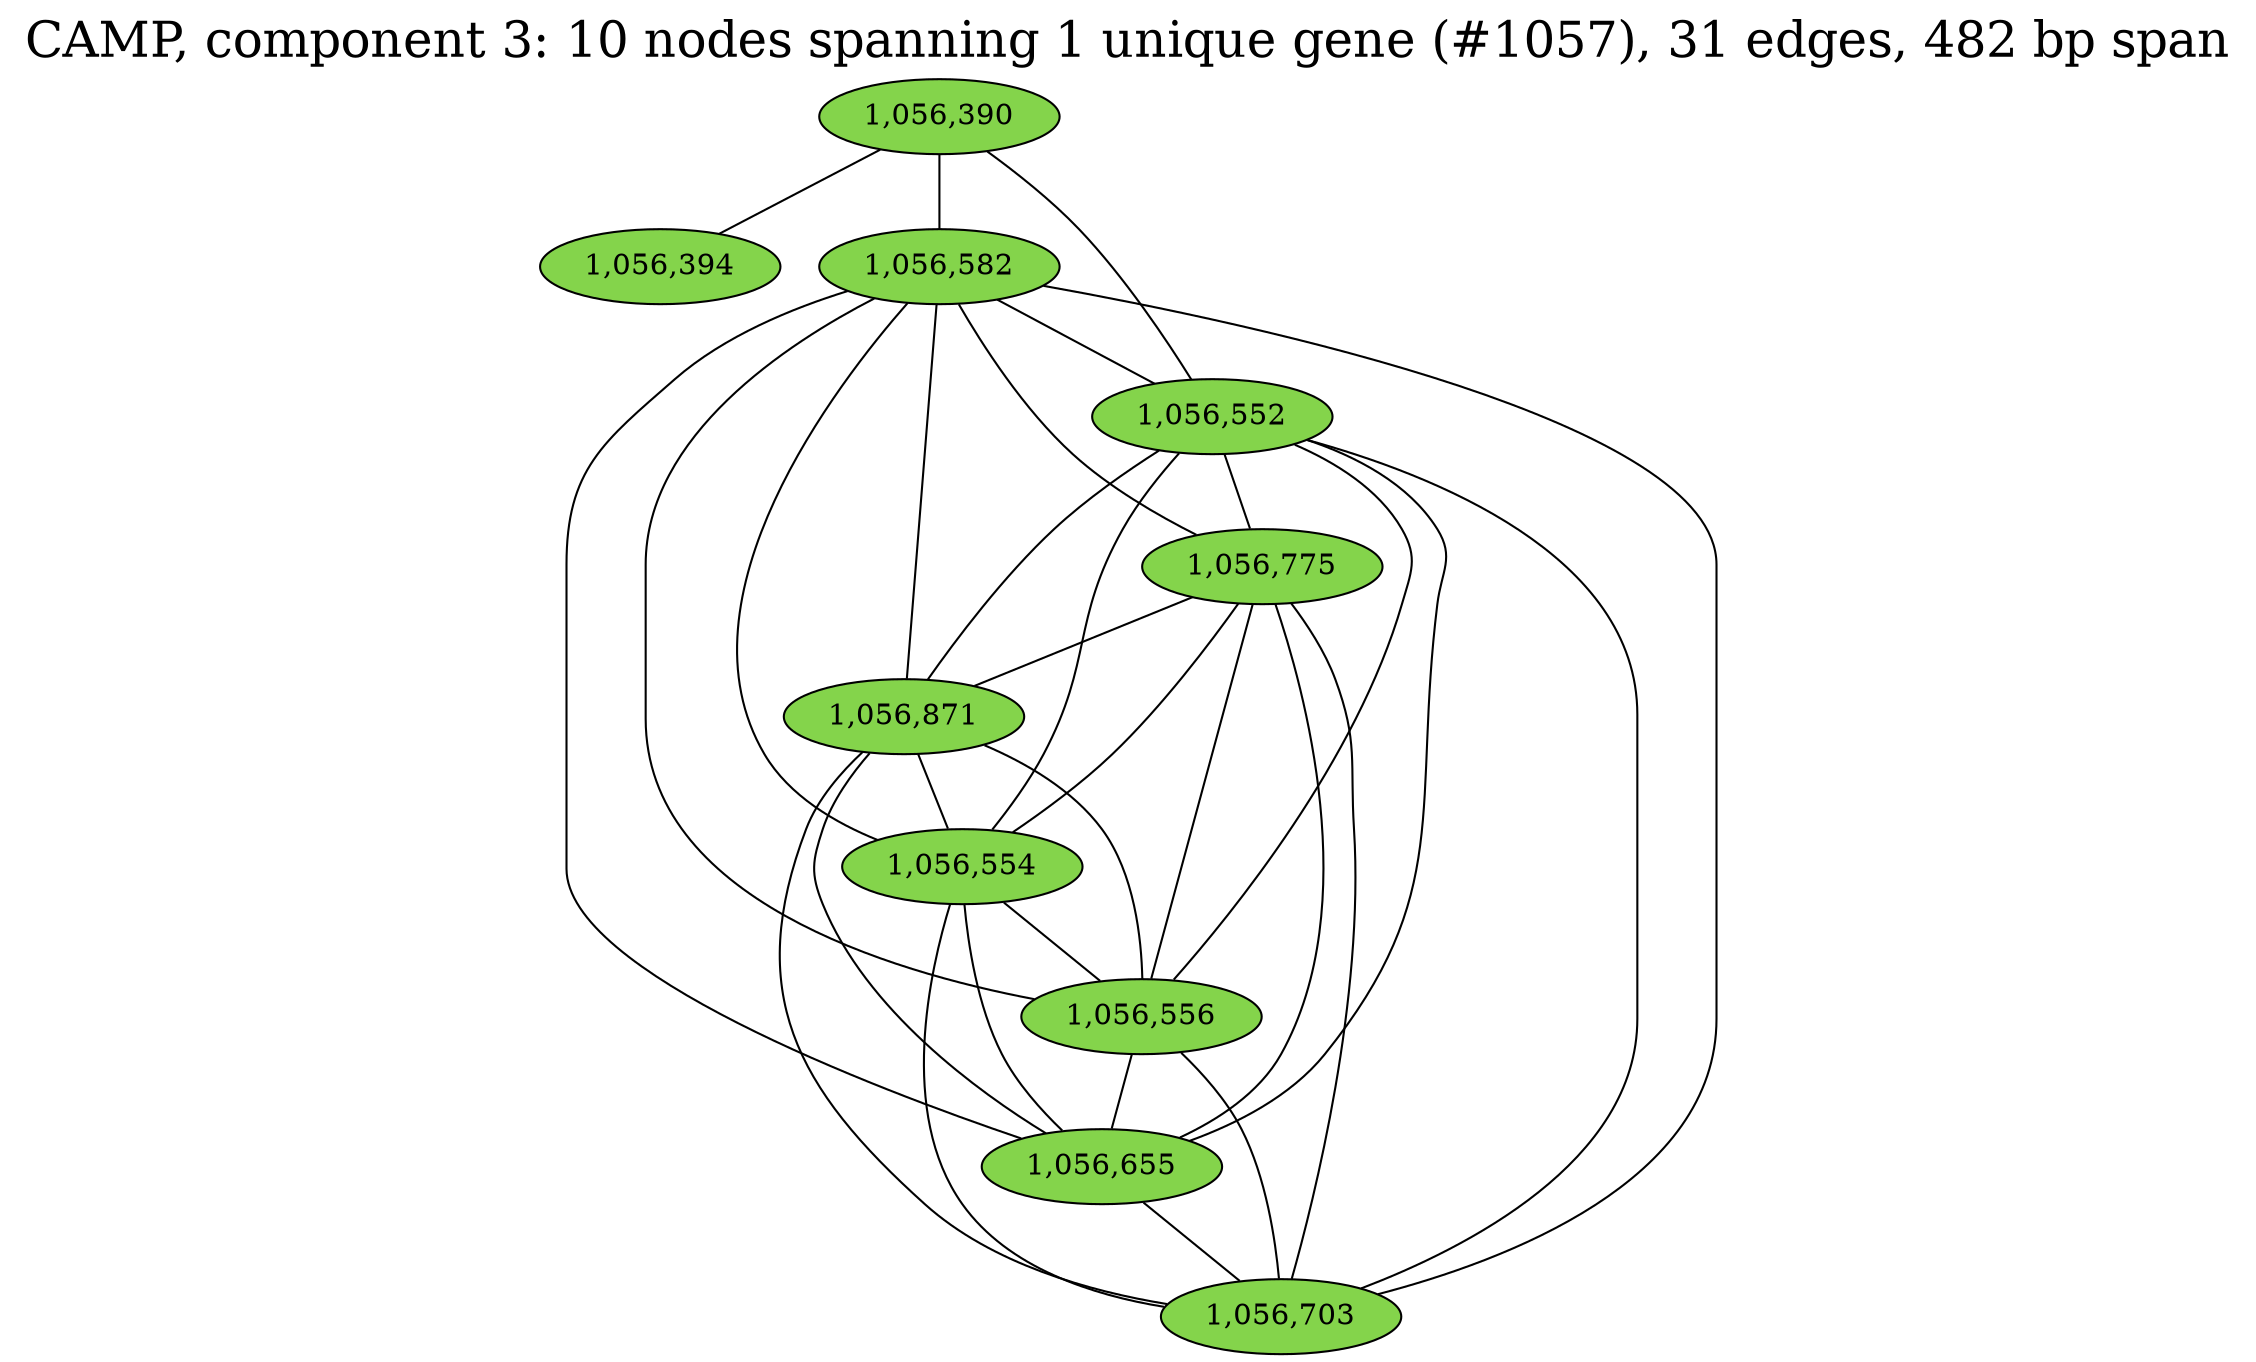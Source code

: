 graph CAMP_cc3 {
	overlap="prism50";
	outputorder="edgesfirst";
	node [style="filled"];
	label="CAMP, component 3: 10 nodes spanning 1 unique gene (#1057), 31 edges, 482 bp span";
	labelloc="t";
	fontsize=24;
	"1,056,390" [fillcolor="#84d44b", fontcolor="#000000"];
	"1,056,394" [fillcolor="#84d44b", fontcolor="#000000"];
	"1,056,552" [fillcolor="#84d44b", fontcolor="#000000"];
	"1,056,554" [fillcolor="#84d44b", fontcolor="#000000"];
	"1,056,556" [fillcolor="#84d44b", fontcolor="#000000"];
	"1,056,582" [fillcolor="#84d44b", fontcolor="#000000"];
	"1,056,655" [fillcolor="#84d44b", fontcolor="#000000"];
	"1,056,703" [fillcolor="#84d44b", fontcolor="#000000"];
	"1,056,775" [fillcolor="#84d44b", fontcolor="#000000"];
	"1,056,871" [fillcolor="#84d44b", fontcolor="#000000"];
	"1,056,390" -- "1,056,394";
	"1,056,390" -- "1,056,552";
	"1,056,390" -- "1,056,582";
	"1,056,582" -- "1,056,552";
	"1,056,582" -- "1,056,554";
	"1,056,582" -- "1,056,556";
	"1,056,582" -- "1,056,655";
	"1,056,582" -- "1,056,703";
	"1,056,582" -- "1,056,775";
	"1,056,582" -- "1,056,871";
	"1,056,552" -- "1,056,554";
	"1,056,552" -- "1,056,556";
	"1,056,552" -- "1,056,655";
	"1,056,552" -- "1,056,703";
	"1,056,552" -- "1,056,775";
	"1,056,552" -- "1,056,871";
	"1,056,775" -- "1,056,554";
	"1,056,775" -- "1,056,556";
	"1,056,775" -- "1,056,655";
	"1,056,775" -- "1,056,703";
	"1,056,775" -- "1,056,871";
	"1,056,871" -- "1,056,554";
	"1,056,871" -- "1,056,556";
	"1,056,871" -- "1,056,655";
	"1,056,871" -- "1,056,703";
	"1,056,554" -- "1,056,556";
	"1,056,554" -- "1,056,655";
	"1,056,554" -- "1,056,703";
	"1,056,556" -- "1,056,655";
	"1,056,556" -- "1,056,703";
	"1,056,655" -- "1,056,703";
}